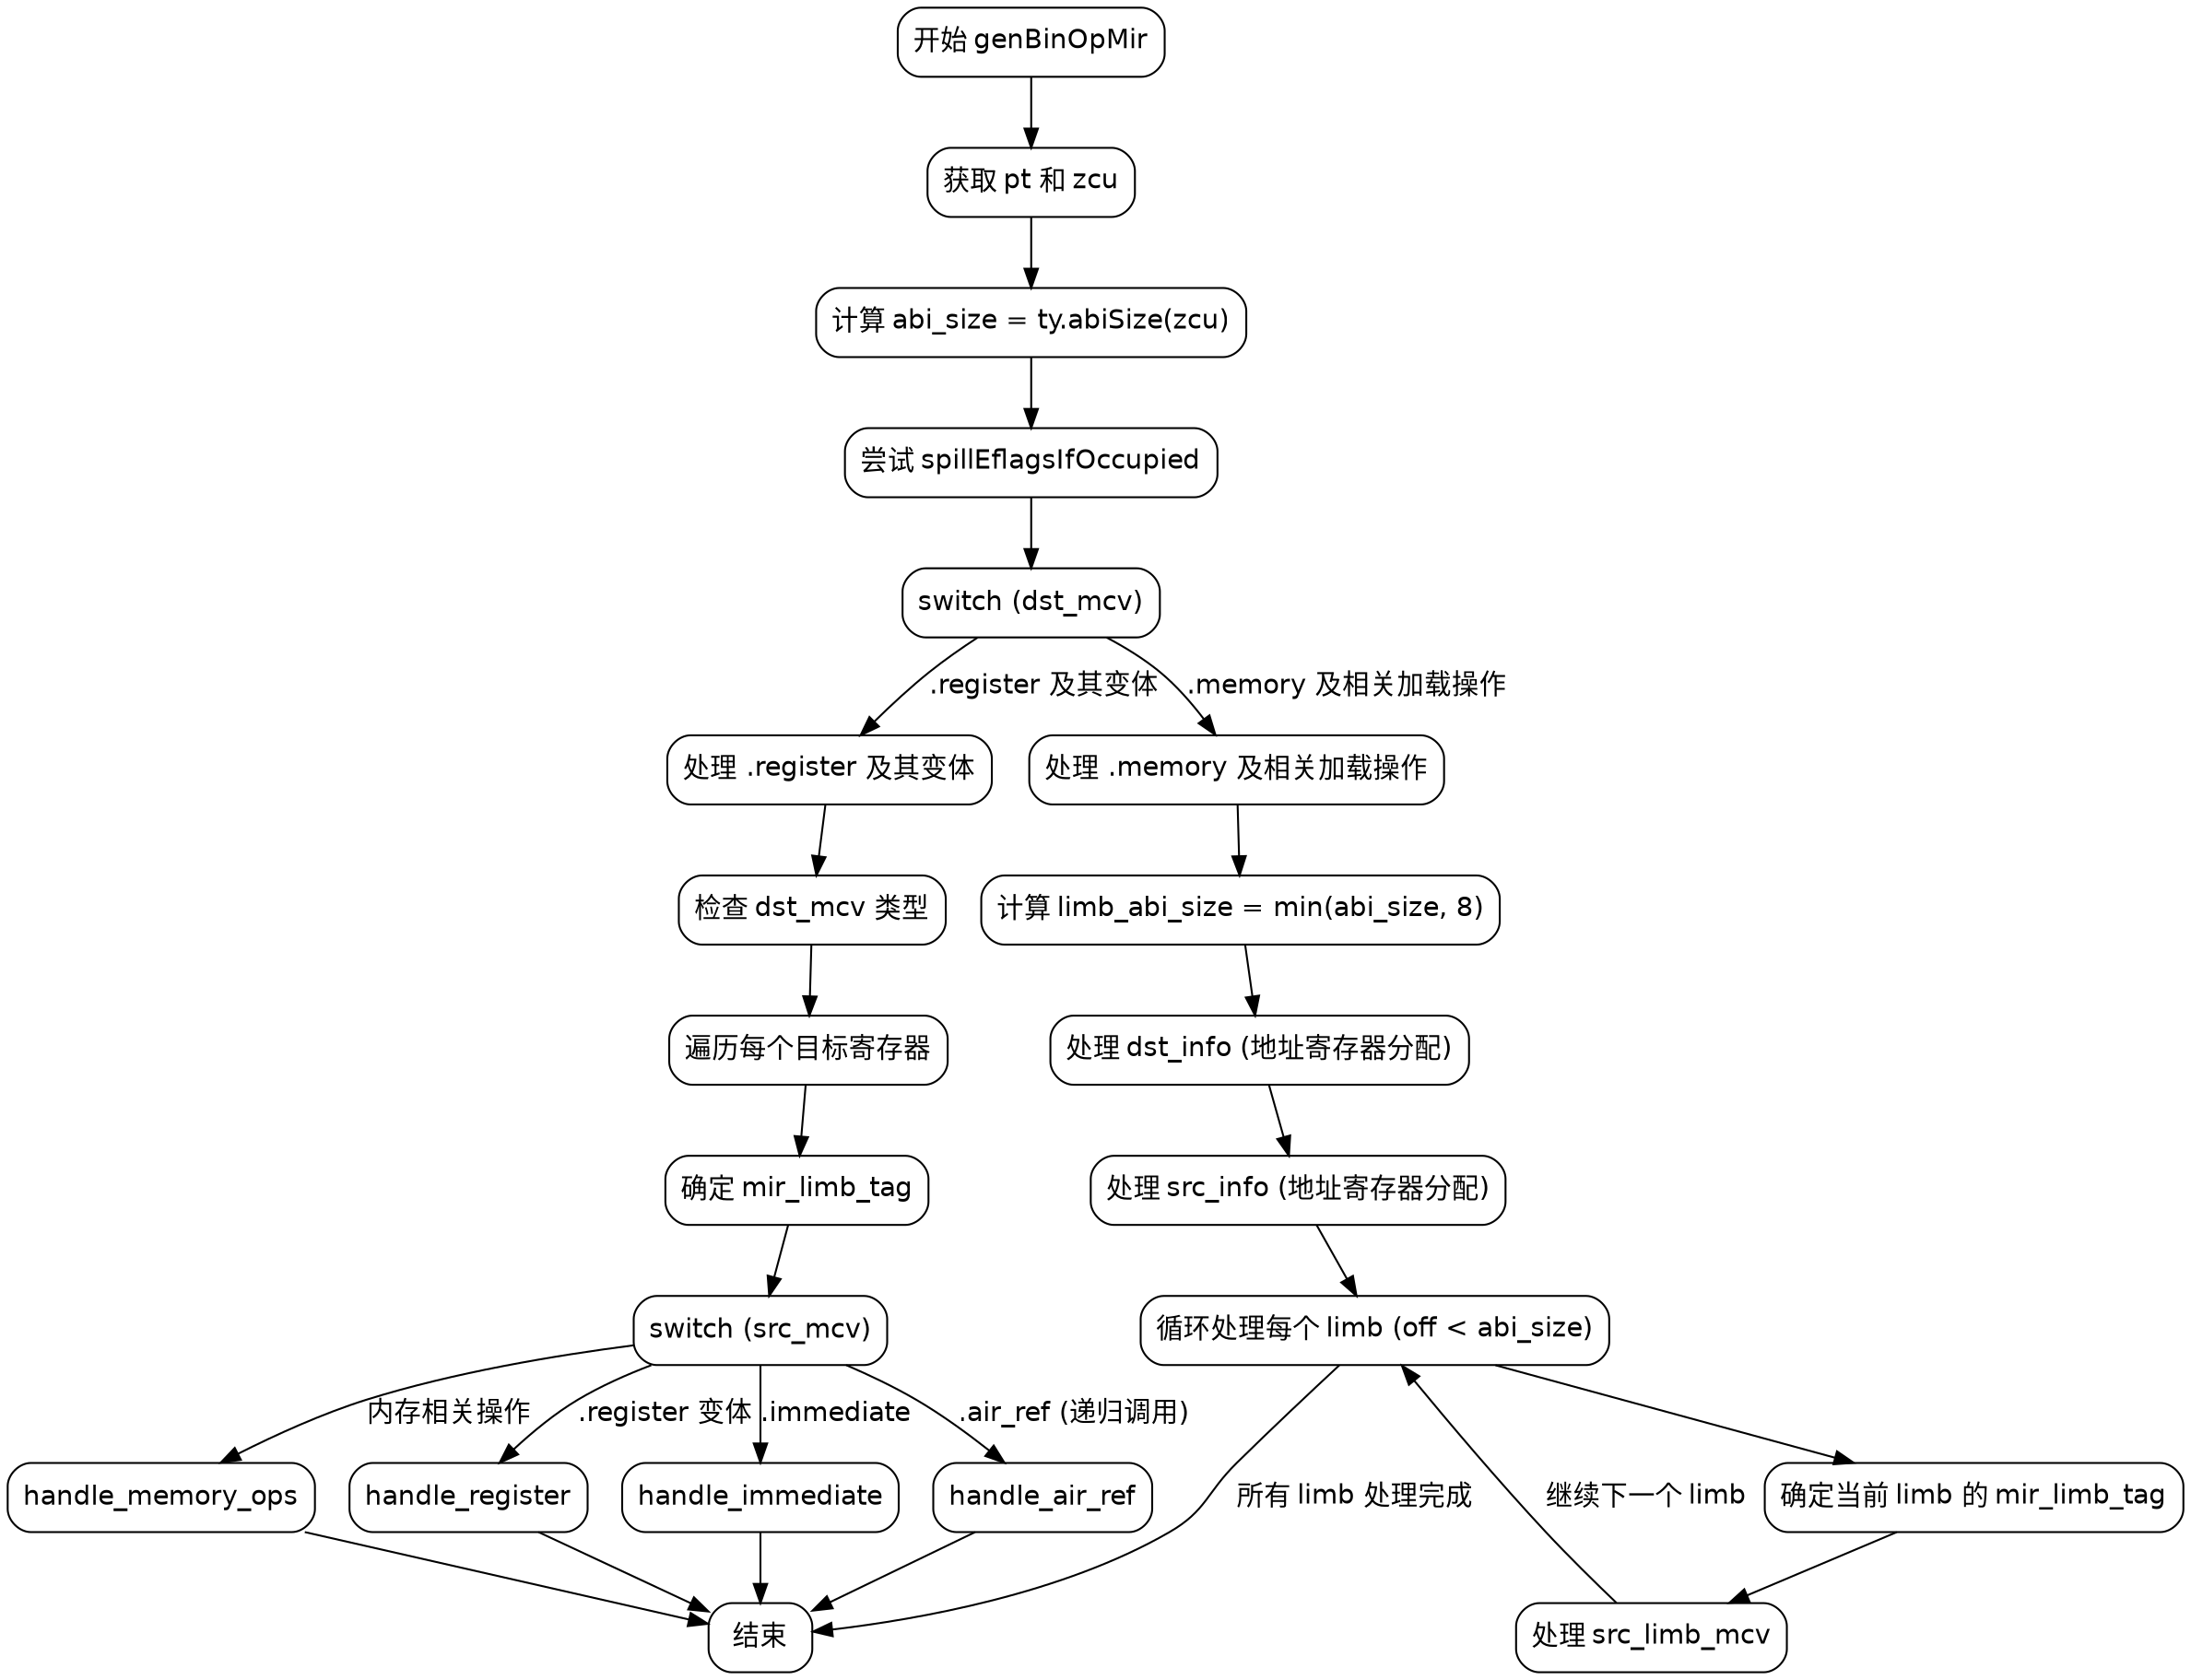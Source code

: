 
digraph flowchart {
    node [shape=rectangle, style="rounded", fontname="Helvetica"];
    edge [fontname="Helvetica"];

    start [label="开始 genBinOpMir"];
    get_pt_zcu [label="获取 pt 和 zcu"];
    compute_abi_size [label="计算 abi_size = ty.abiSize(zcu)"];
    spill_eflags [label="尝试 spillEflagsIfOccupied"];
    switch_dst_mcv [label="switch (dst_mcv)"];

    handle_registers [label="处理 .register 及其变体"];
    check_register_type [label="检查 dst_mcv 类型"];
    loop_registers [label="遍历每个目标寄存器"];
    handle_mir_limb_tag [label="确定 mir_limb_tag"];
    switch_src_mcv [label="switch (src_mcv)"];

    handle_memory [label="处理 .memory 及相关加载操作"];
    compute_limb_abi_size [label="计算 limb_abi_size = min(abi_size, 8)"];
    handle_dst_info [label="处理 dst_info (地址寄存器分配)"];
    handle_src_info [label="处理 src_info (地址寄存器分配)"];
    loop_limbs [label="循环处理每个 limb (off < abi_size)"];
    determine_mir_limb_tag [label="确定当前 limb 的 mir_limb_tag"];
    process_src_limb [label="处理 src_limb_mcv"];

    end [label="结束"];

    start -> get_pt_zcu;
    get_pt_zcu -> compute_abi_size;
    compute_abi_size -> spill_eflags;
    spill_eflags -> switch_dst_mcv;

    switch_dst_mcv -> handle_registers [label=".register 及其变体"];
    switch_dst_mcv -> handle_memory [label=".memory 及相关加载操作"];

    handle_registers -> check_register_type;
    check_register_type -> loop_registers;
    loop_registers -> handle_mir_limb_tag;
    handle_mir_limb_tag -> switch_src_mcv;

    switch_src_mcv -> handle_register [label=".register 变体"];
    switch_src_mcv -> handle_immediate [label=".immediate"];
    switch_src_mcv -> handle_air_ref [label=".air_ref (递归调用)"];
    switch_src_mcv -> handle_memory_ops [label="内存相关操作"];

    handle_memory -> compute_limb_abi_size;
    compute_limb_abi_size -> handle_dst_info;
    handle_dst_info -> handle_src_info;
    handle_src_info -> loop_limbs;
    loop_limbs -> determine_mir_limb_tag;
    determine_mir_limb_tag -> process_src_limb;
    process_src_limb -> loop_limbs [label="继续下一个 limb"];

    handle_register -> end;
    handle_immediate -> end;
    handle_air_ref -> end;
    handle_memory_ops -> end;
    loop_limbs -> end [label="所有 limb 处理完成"];
}
